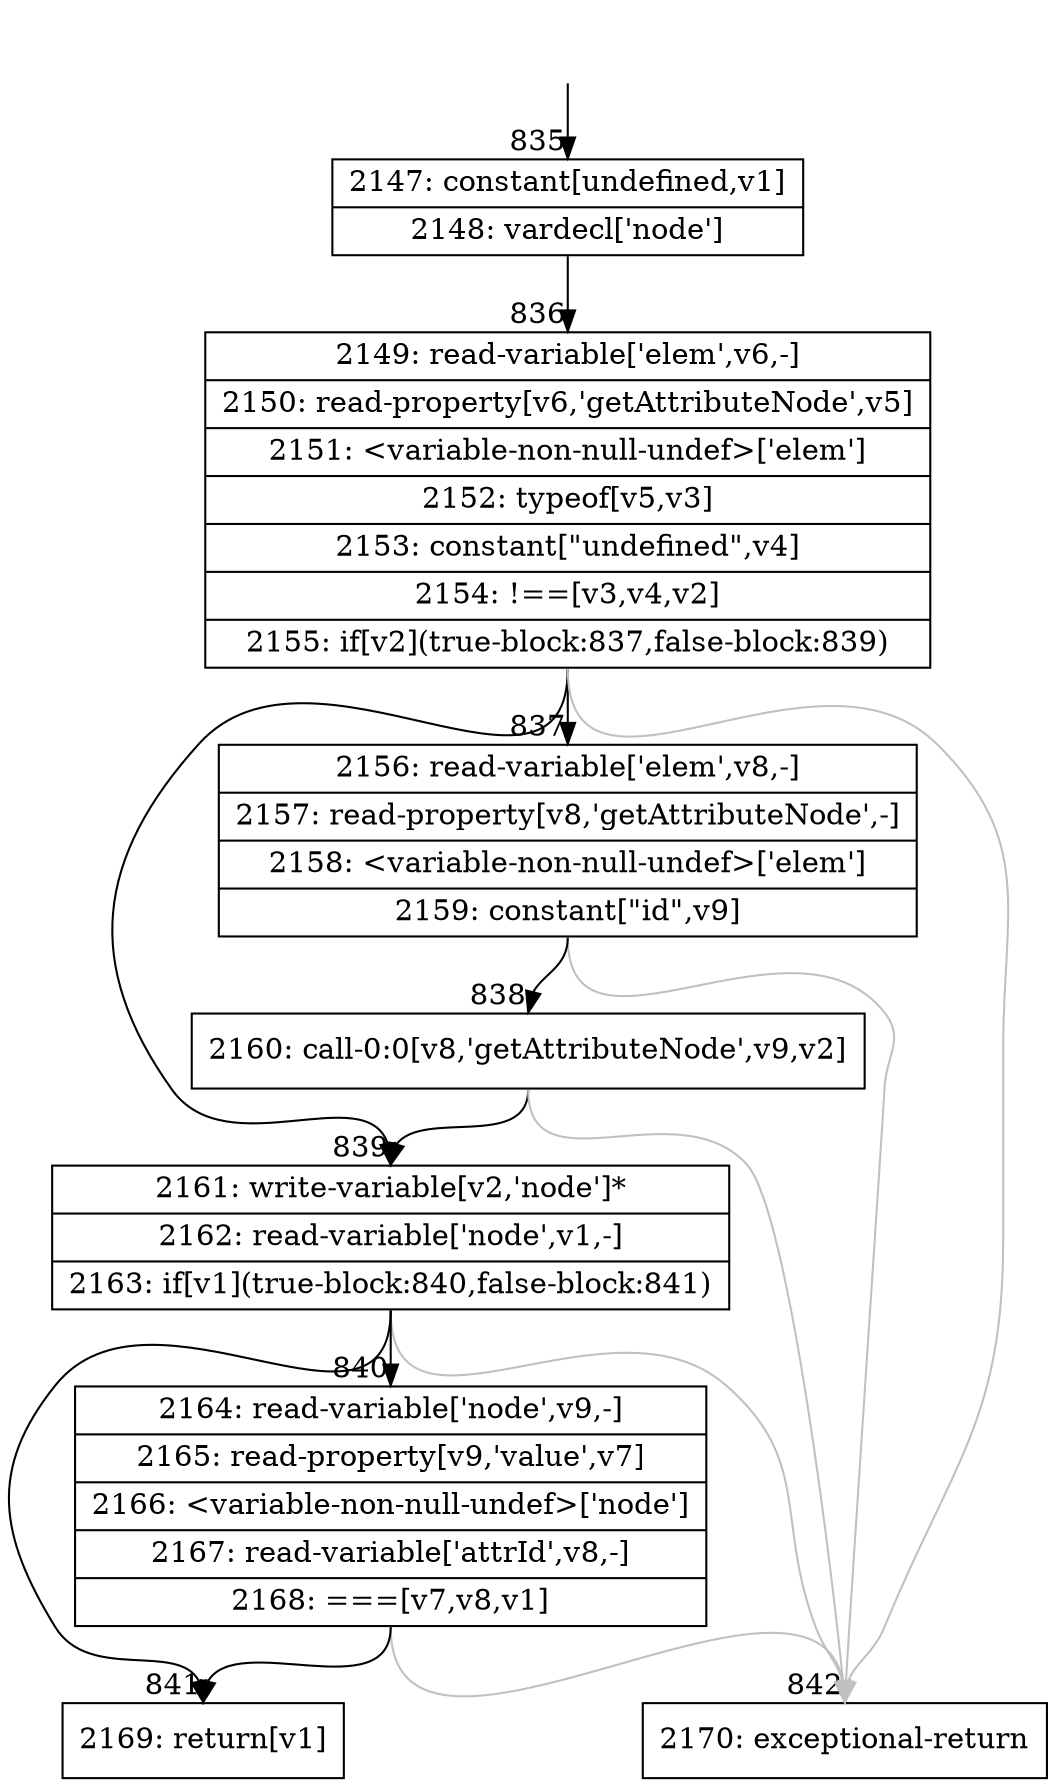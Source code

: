 digraph {
rankdir="TD"
BB_entry74[shape=none,label=""];
BB_entry74 -> BB835 [tailport=s, headport=n, headlabel="    835"]
BB835 [shape=record label="{2147: constant[undefined,v1]|2148: vardecl['node']}" ] 
BB835 -> BB836 [tailport=s, headport=n, headlabel="      836"]
BB836 [shape=record label="{2149: read-variable['elem',v6,-]|2150: read-property[v6,'getAttributeNode',v5]|2151: \<variable-non-null-undef\>['elem']|2152: typeof[v5,v3]|2153: constant[\"undefined\",v4]|2154: !==[v3,v4,v2]|2155: if[v2](true-block:837,false-block:839)}" ] 
BB836 -> BB839 [tailport=s, headport=n, headlabel="      839"]
BB836 -> BB837 [tailport=s, headport=n, headlabel="      837"]
BB836 -> BB842 [tailport=s, headport=n, color=gray, headlabel="      842"]
BB837 [shape=record label="{2156: read-variable['elem',v8,-]|2157: read-property[v8,'getAttributeNode',-]|2158: \<variable-non-null-undef\>['elem']|2159: constant[\"id\",v9]}" ] 
BB837 -> BB838 [tailport=s, headport=n, headlabel="      838"]
BB837 -> BB842 [tailport=s, headport=n, color=gray]
BB838 [shape=record label="{2160: call-0:0[v8,'getAttributeNode',v9,v2]}" ] 
BB838 -> BB839 [tailport=s, headport=n]
BB838 -> BB842 [tailport=s, headport=n, color=gray]
BB839 [shape=record label="{2161: write-variable[v2,'node']*|2162: read-variable['node',v1,-]|2163: if[v1](true-block:840,false-block:841)}" ] 
BB839 -> BB841 [tailport=s, headport=n, headlabel="      841"]
BB839 -> BB840 [tailport=s, headport=n, headlabel="      840"]
BB839 -> BB842 [tailport=s, headport=n, color=gray]
BB840 [shape=record label="{2164: read-variable['node',v9,-]|2165: read-property[v9,'value',v7]|2166: \<variable-non-null-undef\>['node']|2167: read-variable['attrId',v8,-]|2168: ===[v7,v8,v1]}" ] 
BB840 -> BB841 [tailport=s, headport=n]
BB840 -> BB842 [tailport=s, headport=n, color=gray]
BB841 [shape=record label="{2169: return[v1]}" ] 
BB842 [shape=record label="{2170: exceptional-return}" ] 
}
